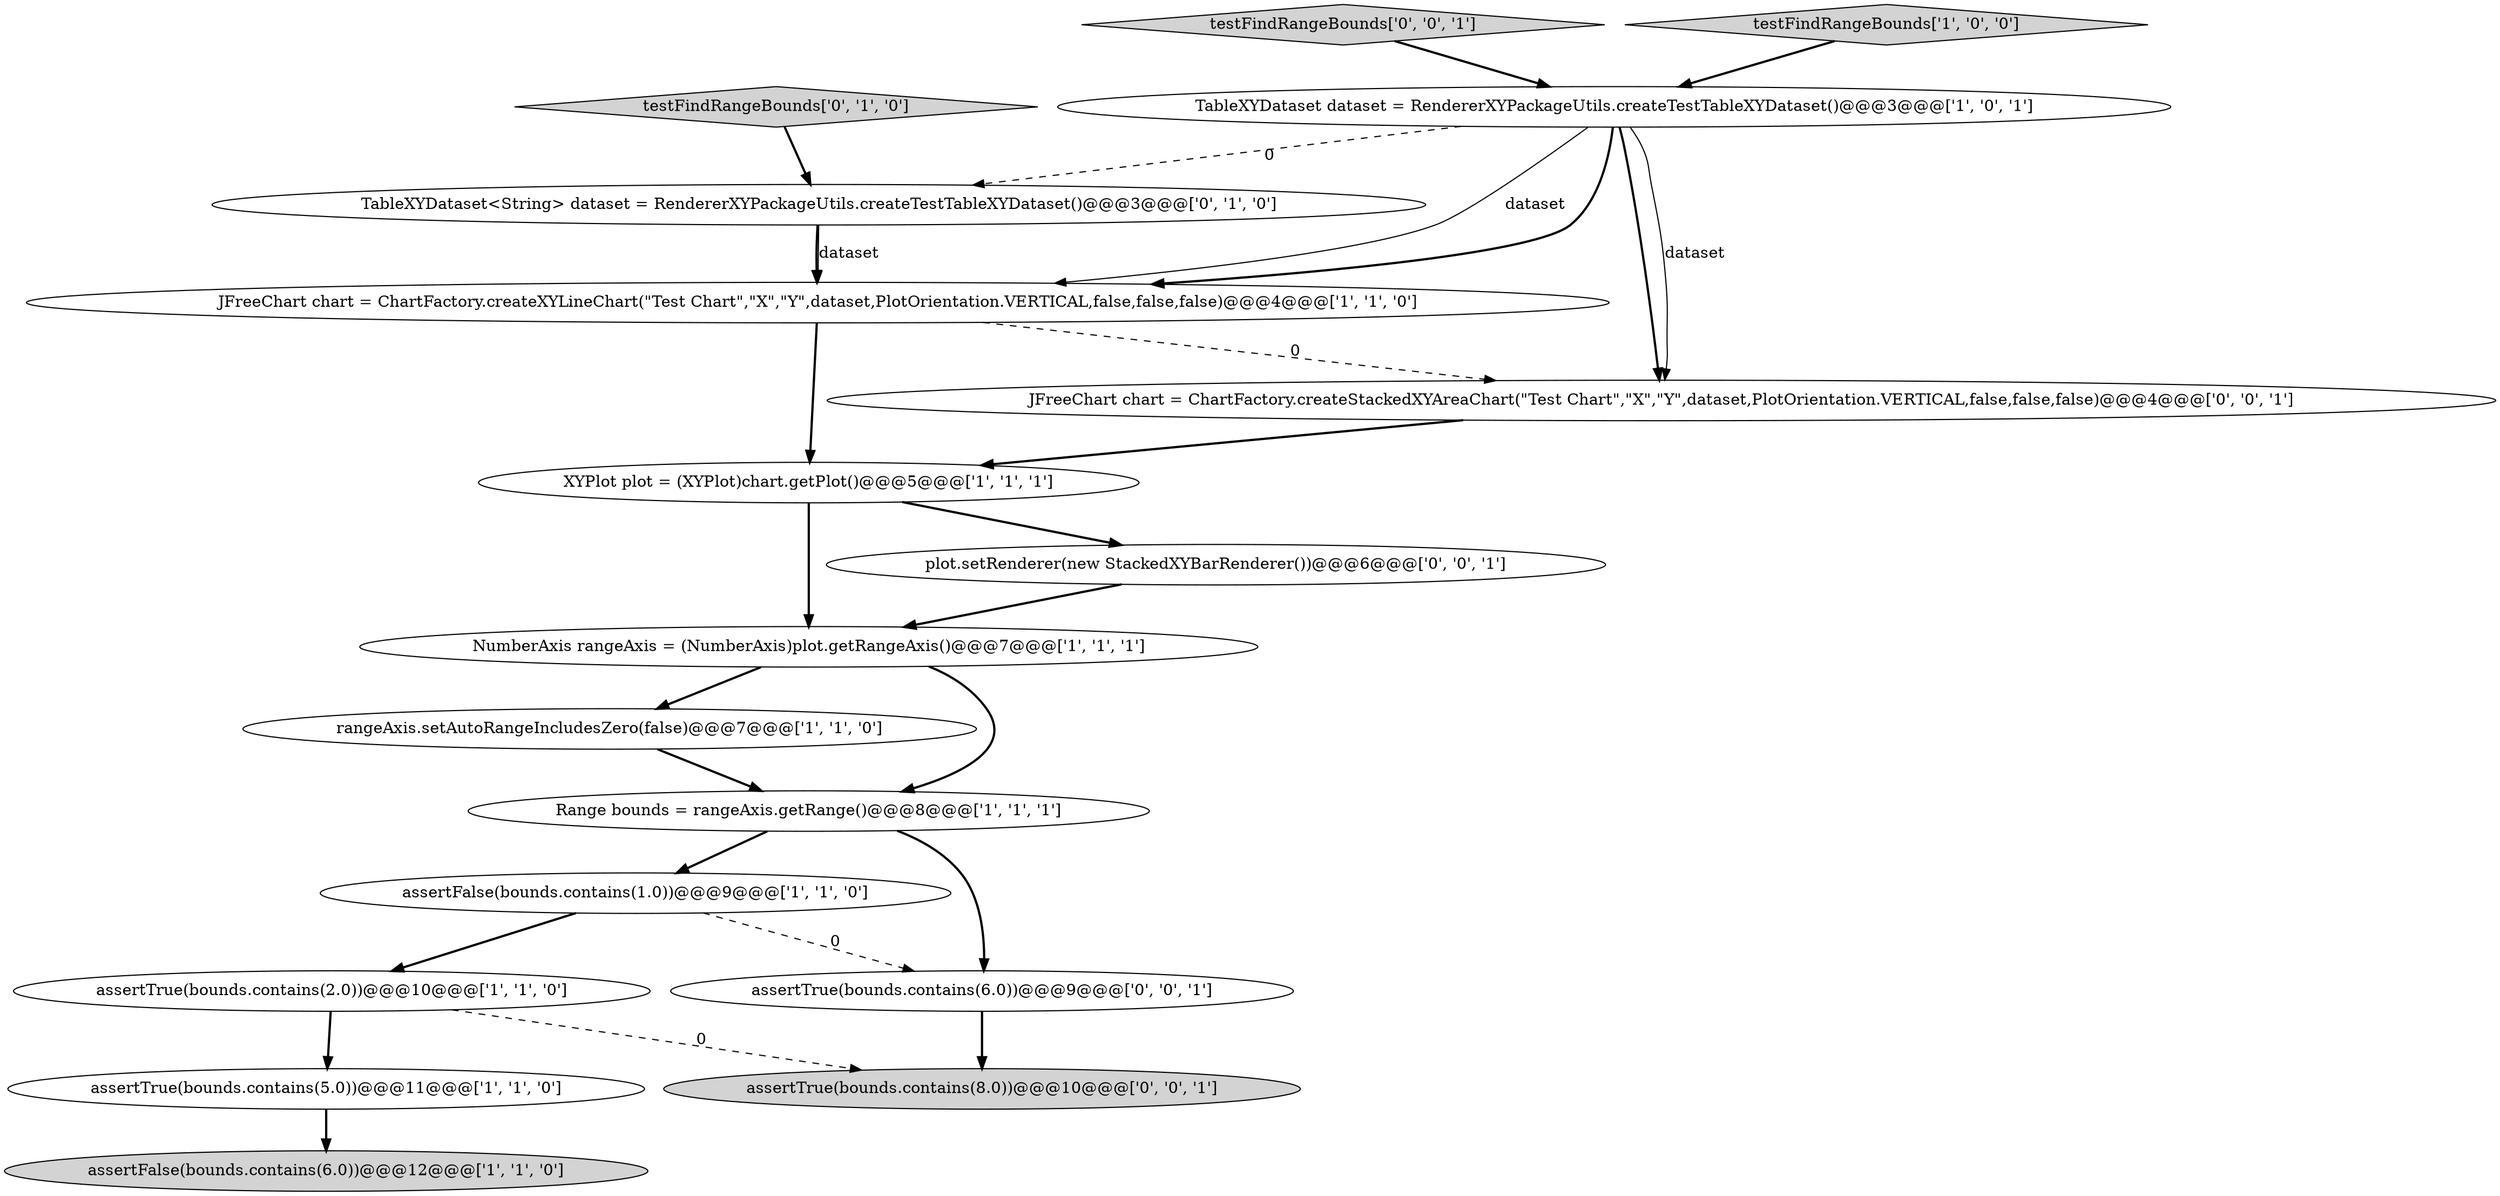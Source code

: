 digraph {
9 [style = filled, label = "assertTrue(bounds.contains(2.0))@@@10@@@['1', '1', '0']", fillcolor = white, shape = ellipse image = "AAA0AAABBB1BBB"];
3 [style = filled, label = "JFreeChart chart = ChartFactory.createXYLineChart(\"Test Chart\",\"X\",\"Y\",dataset,PlotOrientation.VERTICAL,false,false,false)@@@4@@@['1', '1', '0']", fillcolor = white, shape = ellipse image = "AAA0AAABBB1BBB"];
6 [style = filled, label = "Range bounds = rangeAxis.getRange()@@@8@@@['1', '1', '1']", fillcolor = white, shape = ellipse image = "AAA0AAABBB1BBB"];
1 [style = filled, label = "assertFalse(bounds.contains(1.0))@@@9@@@['1', '1', '0']", fillcolor = white, shape = ellipse image = "AAA0AAABBB1BBB"];
10 [style = filled, label = "assertTrue(bounds.contains(5.0))@@@11@@@['1', '1', '0']", fillcolor = white, shape = ellipse image = "AAA0AAABBB1BBB"];
13 [style = filled, label = "JFreeChart chart = ChartFactory.createStackedXYAreaChart(\"Test Chart\",\"X\",\"Y\",dataset,PlotOrientation.VERTICAL,false,false,false)@@@4@@@['0', '0', '1']", fillcolor = white, shape = ellipse image = "AAA0AAABBB3BBB"];
16 [style = filled, label = "assertTrue(bounds.contains(6.0))@@@9@@@['0', '0', '1']", fillcolor = white, shape = ellipse image = "AAA0AAABBB3BBB"];
15 [style = filled, label = "testFindRangeBounds['0', '0', '1']", fillcolor = lightgray, shape = diamond image = "AAA0AAABBB3BBB"];
17 [style = filled, label = "assertTrue(bounds.contains(8.0))@@@10@@@['0', '0', '1']", fillcolor = lightgray, shape = ellipse image = "AAA0AAABBB3BBB"];
2 [style = filled, label = "rangeAxis.setAutoRangeIncludesZero(false)@@@7@@@['1', '1', '0']", fillcolor = white, shape = ellipse image = "AAA0AAABBB1BBB"];
4 [style = filled, label = "TableXYDataset dataset = RendererXYPackageUtils.createTestTableXYDataset()@@@3@@@['1', '0', '1']", fillcolor = white, shape = ellipse image = "AAA0AAABBB1BBB"];
0 [style = filled, label = "NumberAxis rangeAxis = (NumberAxis)plot.getRangeAxis()@@@7@@@['1', '1', '1']", fillcolor = white, shape = ellipse image = "AAA0AAABBB1BBB"];
7 [style = filled, label = "testFindRangeBounds['1', '0', '0']", fillcolor = lightgray, shape = diamond image = "AAA0AAABBB1BBB"];
5 [style = filled, label = "assertFalse(bounds.contains(6.0))@@@12@@@['1', '1', '0']", fillcolor = lightgray, shape = ellipse image = "AAA0AAABBB1BBB"];
8 [style = filled, label = "XYPlot plot = (XYPlot)chart.getPlot()@@@5@@@['1', '1', '1']", fillcolor = white, shape = ellipse image = "AAA0AAABBB1BBB"];
11 [style = filled, label = "testFindRangeBounds['0', '1', '0']", fillcolor = lightgray, shape = diamond image = "AAA0AAABBB2BBB"];
14 [style = filled, label = "plot.setRenderer(new StackedXYBarRenderer())@@@6@@@['0', '0', '1']", fillcolor = white, shape = ellipse image = "AAA0AAABBB3BBB"];
12 [style = filled, label = "TableXYDataset<String> dataset = RendererXYPackageUtils.createTestTableXYDataset()@@@3@@@['0', '1', '0']", fillcolor = white, shape = ellipse image = "AAA1AAABBB2BBB"];
0->6 [style = bold, label=""];
8->14 [style = bold, label=""];
1->9 [style = bold, label=""];
11->12 [style = bold, label=""];
4->12 [style = dashed, label="0"];
8->0 [style = bold, label=""];
15->4 [style = bold, label=""];
9->17 [style = dashed, label="0"];
14->0 [style = bold, label=""];
3->13 [style = dashed, label="0"];
4->3 [style = solid, label="dataset"];
6->16 [style = bold, label=""];
7->4 [style = bold, label=""];
12->3 [style = bold, label=""];
3->8 [style = bold, label=""];
1->16 [style = dashed, label="0"];
2->6 [style = bold, label=""];
4->13 [style = bold, label=""];
12->3 [style = solid, label="dataset"];
16->17 [style = bold, label=""];
13->8 [style = bold, label=""];
0->2 [style = bold, label=""];
4->3 [style = bold, label=""];
6->1 [style = bold, label=""];
10->5 [style = bold, label=""];
4->13 [style = solid, label="dataset"];
9->10 [style = bold, label=""];
}
